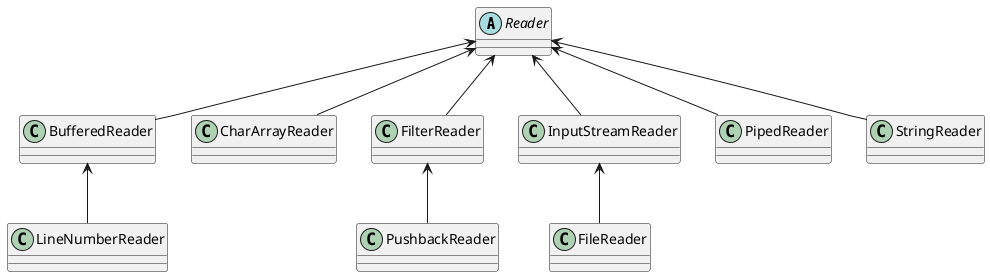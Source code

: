 @startuml

abstract class Reader
class BufferedReader
class CharArrayReader
class FilterReader
class InputStreamReader
class PipedReader
class StringReader
class LineNumberReader
class PushbackReader
class FileReader

Reader <-- BufferedReader
Reader <-- CharArrayReader
Reader <-- FilterReader
Reader <-- InputStreamReader
Reader <-- PipedReader
Reader <-- StringReader

BufferedReader <-- LineNumberReader

FilterReader <-- PushbackReader

InputStreamReader <-- FileReader

@enduml